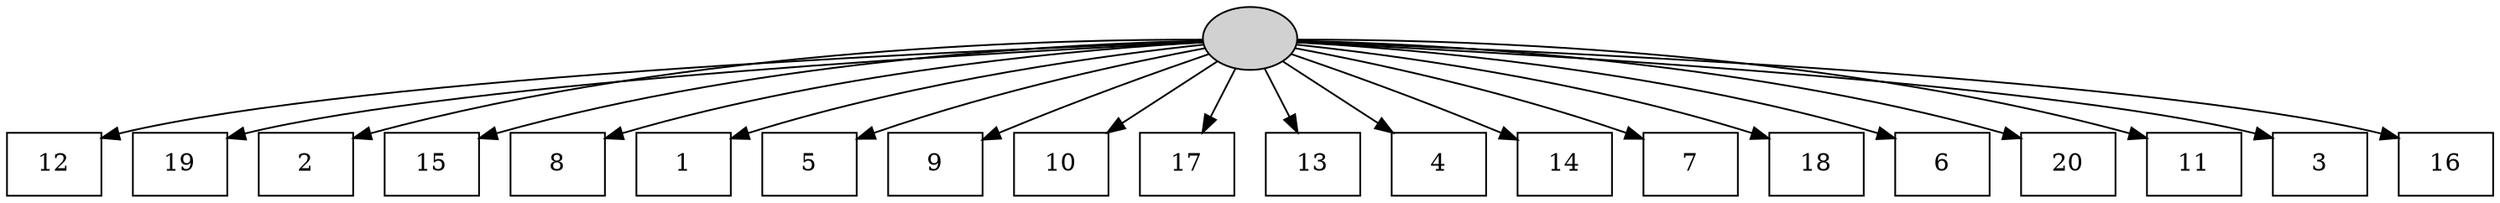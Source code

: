digraph G {
0[style=filled, fillcolor=grey82, label=""];
1[shape=box,style=filled, fillcolor=white,label="12\n"];
2[shape=box,style=filled, fillcolor=white,label="19\n"];
3[shape=box,style=filled, fillcolor=white,label="2\n"];
4[shape=box,style=filled, fillcolor=white,label="15\n"];
5[shape=box,style=filled, fillcolor=white,label="8\n"];
6[shape=box,style=filled, fillcolor=white,label="1\n"];
7[shape=box,style=filled, fillcolor=white,label="5\n"];
8[shape=box,style=filled, fillcolor=white,label="9\n"];
9[shape=box,style=filled, fillcolor=white,label="10\n"];
10[shape=box,style=filled, fillcolor=white,label="17\n"];
11[shape=box,style=filled, fillcolor=white,label="13\n"];
12[shape=box,style=filled, fillcolor=white,label="4\n"];
13[shape=box,style=filled, fillcolor=white,label="14\n"];
14[shape=box,style=filled, fillcolor=white,label="7\n"];
15[shape=box,style=filled, fillcolor=white,label="18\n"];
16[shape=box,style=filled, fillcolor=white,label="6\n"];
17[shape=box,style=filled, fillcolor=white,label="20\n"];
18[shape=box,style=filled, fillcolor=white,label="11\n"];
19[shape=box,style=filled, fillcolor=white,label="3\n"];
20[shape=box,style=filled, fillcolor=white,label="16\n"];
0->1 ;
0->2 ;
0->3 ;
0->4 ;
0->5 ;
0->6 ;
0->7 ;
0->8 ;
0->9 ;
0->10 ;
0->11 ;
0->12 ;
0->13 ;
0->14 ;
0->15 ;
0->16 ;
0->17 ;
0->18 ;
0->19 ;
0->20 ;
}
